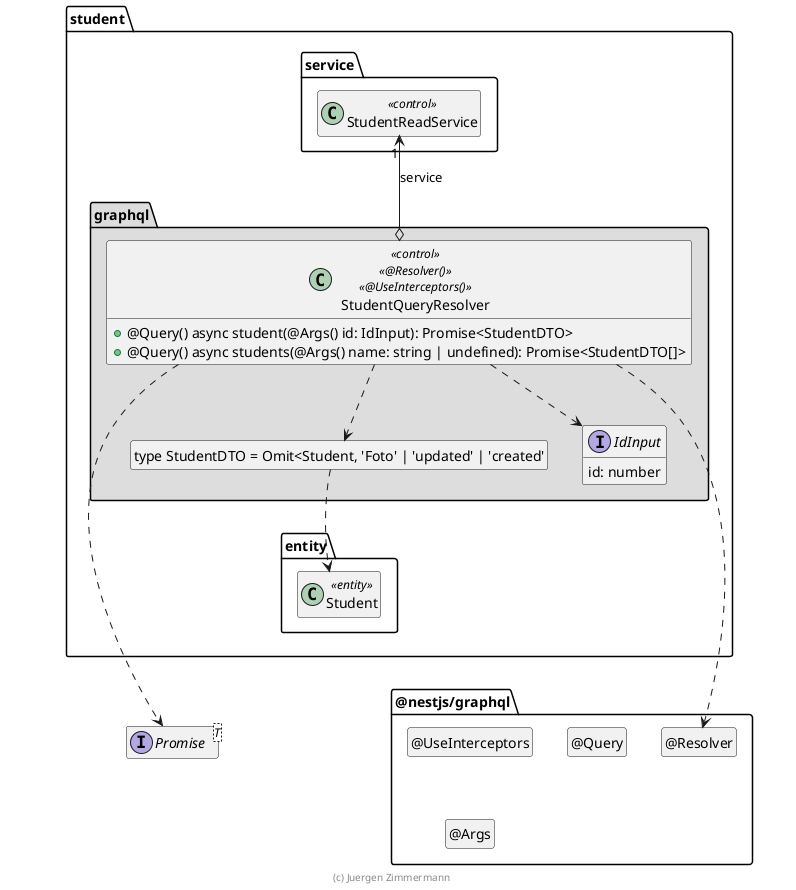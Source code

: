 ' Copyright (C) 2019 - present Juergen Zimmermann, Hochschule Karlsruhe
'
' This program is free software: you can redistribute it and/or modify
' it under the terms of the GNU General Public License as published by
' the Free Software Foundation, either version 3 of the License, or
' (at your option) any later version.
'
' This program is distributed in the hope that it will be useful,
' but WITHOUT ANY WARRANTY; without even the implied warranty of
' MERCHANTABILITY or FITNESS FOR A PARTICULAR PURPOSE.  See the
' GNU General Public License for more details.
'
' You should have received a copy of the GNU General Public License
' along with this program.  If not, see <https://www.gnu.org/licenses/>.

' Preview durch <Alt>d

@startuml Controller-Klasse

interface Promise<T>

package @nestjs/graphql {
  class "@Resolver" as Resolver
  hide Resolver circle

  class "@UseInterceptors" as UseInterceptors
  hide UseInterceptors circle

  class "@Query" as Query
  hide Query circle

  class "@Args" as Args
  hide Args circle

  Resolver .left[hidden].> Promise
}

package student {
  package entity {
    class Student <<entity>>
  }

  package service {
    class StudentReadService << control >>
  }

  package graphql #DDDDDD {
    class "type StudentDTO = Omit<Student, 'Foto' | 'updated' | 'created'" as StudentDTO
    hide StudentDTO circle

    interface IdInput {
        id: number
    }

    class StudentQueryResolver << control >> << @Resolver() >> << @UseInterceptors() >> {
      + @Query() async student(@Args() id: IdInput): Promise<StudentDTO>
      + @Query() async students(@Args() name: string | undefined): Promise<StudentDTO[]>
    }

    StudentQueryResolver o-up-> "1" StudentReadService : service
    StudentQueryResolver ..> StudentDTO
    StudentQueryResolver ..> IdInput
    StudentDTO ..> Student
    StudentQueryResolver ..> Resolver

    StudentQueryResolver ..> Promise

    StudentDTO .[hidden].> Student
    Student .[hidden].> Promise
    StudentReadService .[hidden].> Promise
    Student .[hidden].> Resolver
    StudentReadService .[hidden].> Resolver
  }
}

hide empty members

footer (c) Juergen Zimmermann

@enduml
